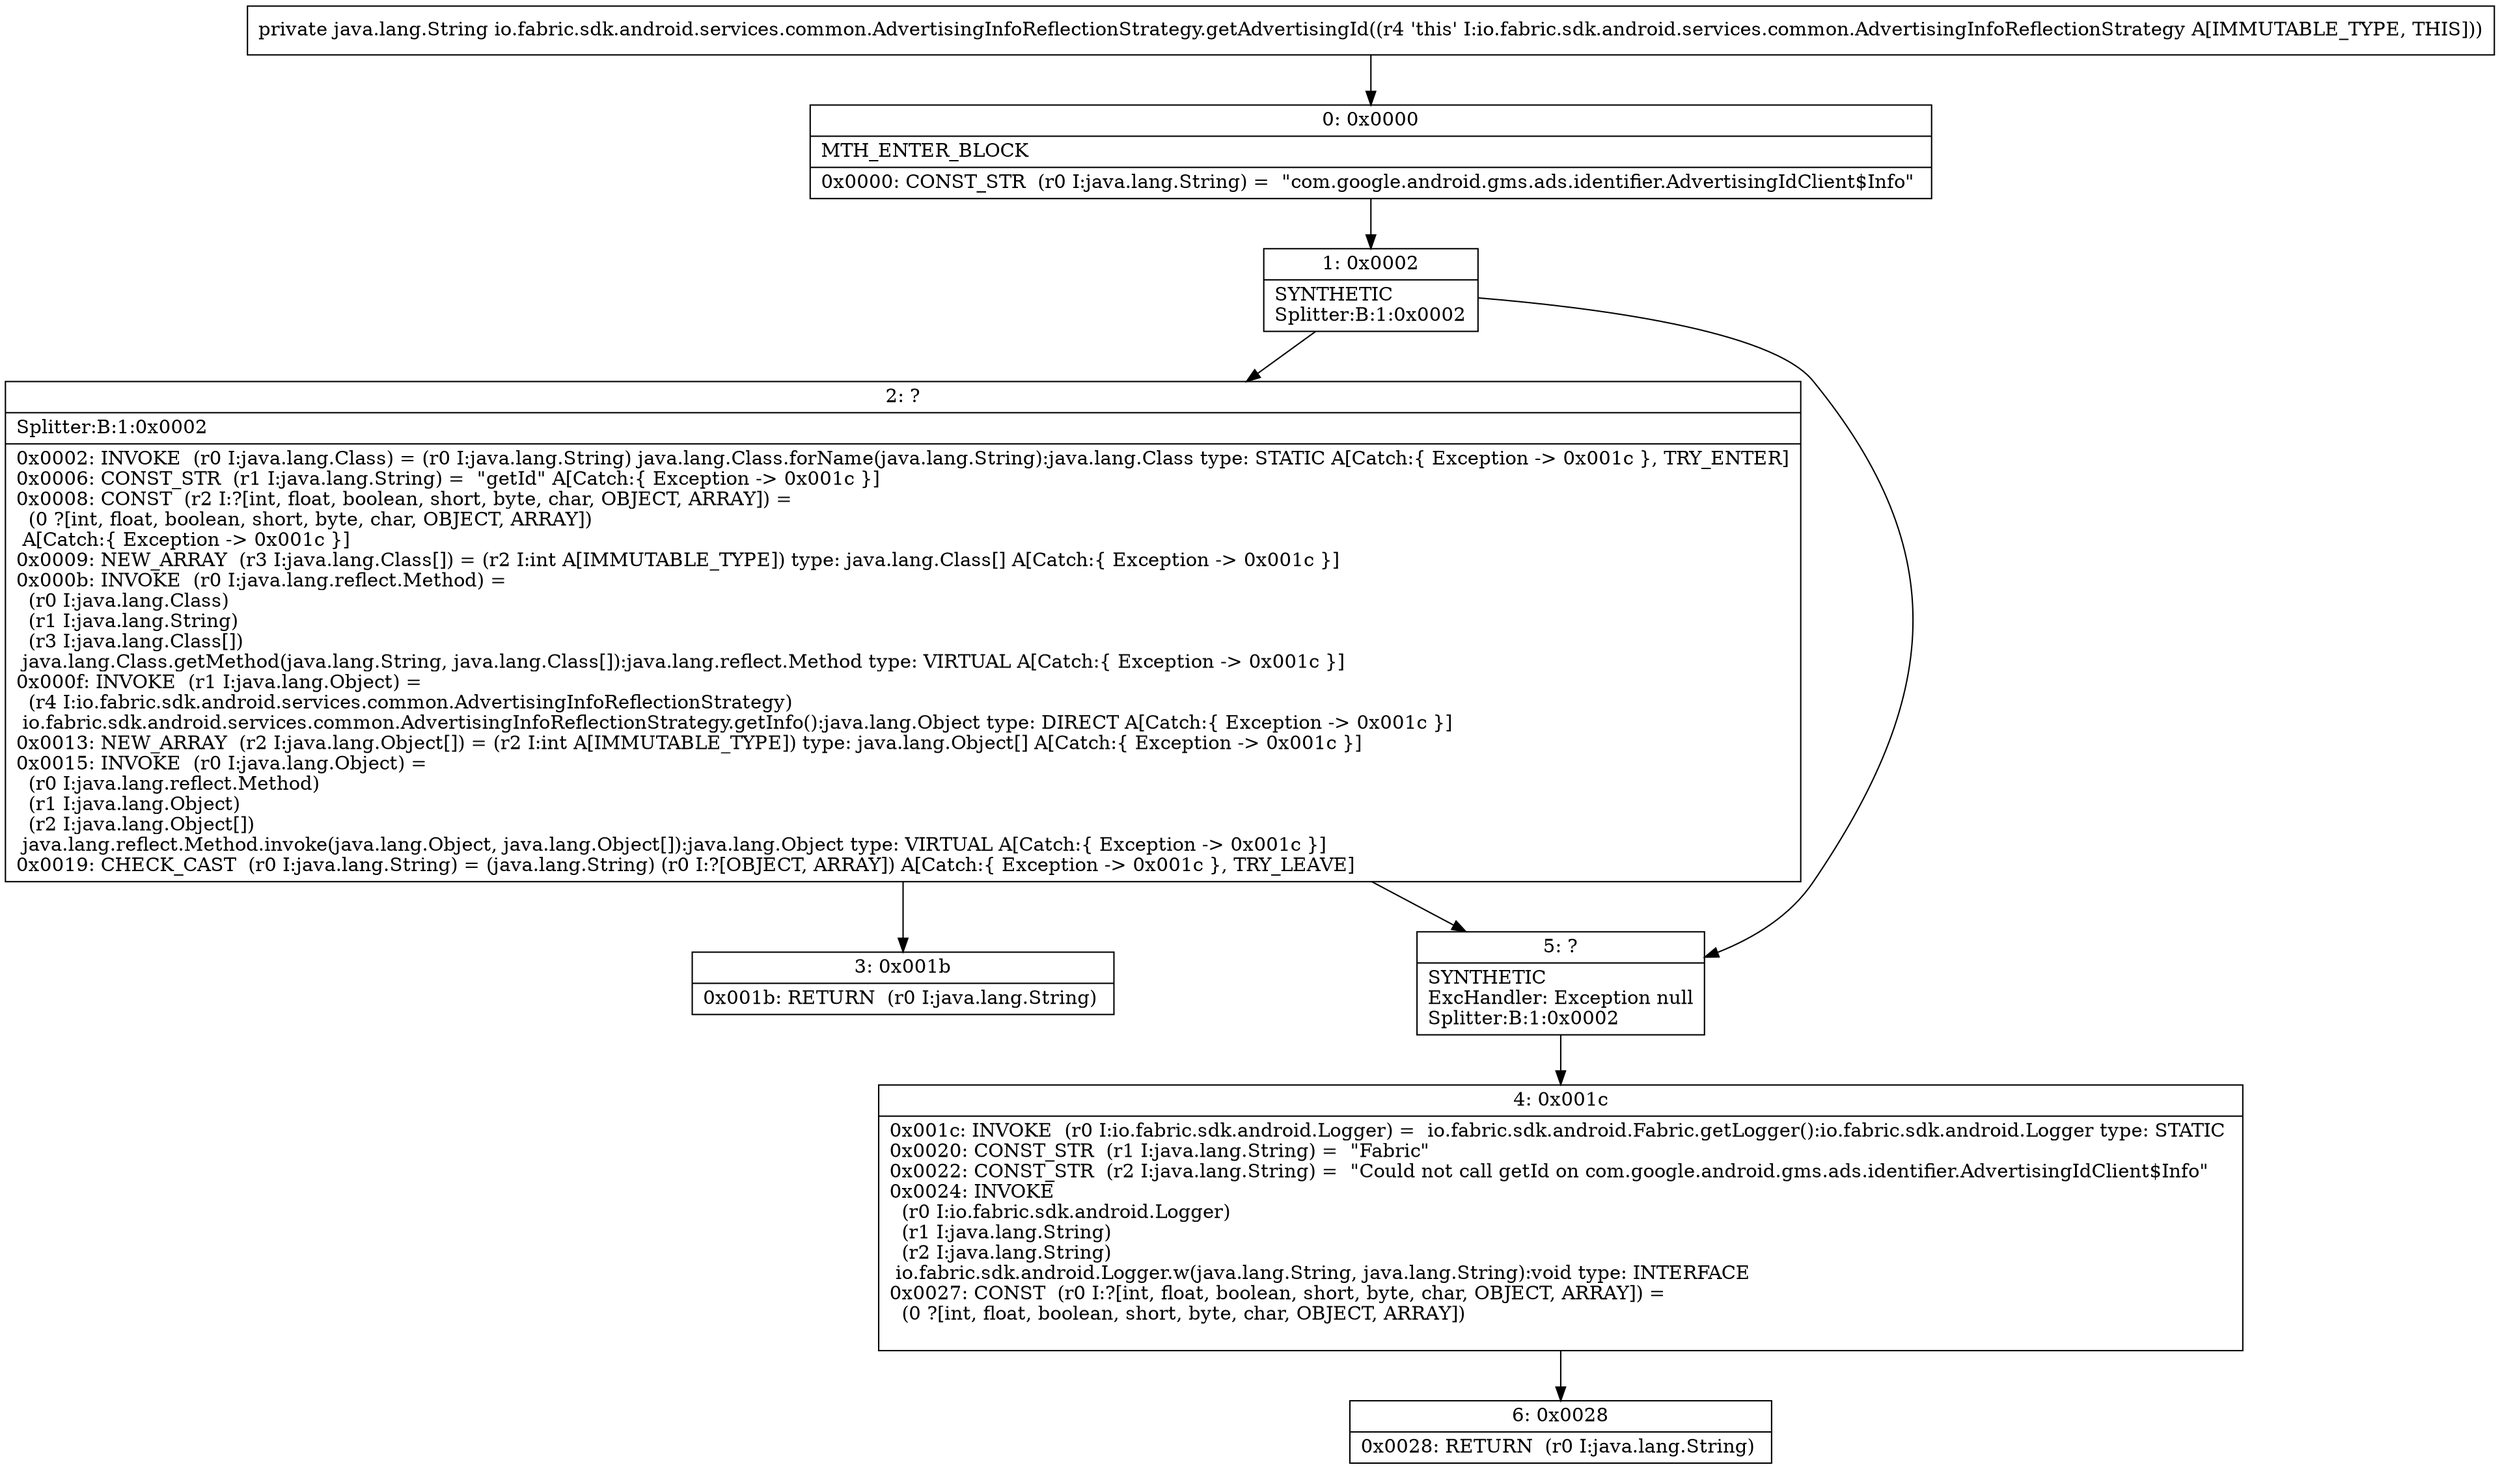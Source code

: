 digraph "CFG forio.fabric.sdk.android.services.common.AdvertisingInfoReflectionStrategy.getAdvertisingId()Ljava\/lang\/String;" {
Node_0 [shape=record,label="{0\:\ 0x0000|MTH_ENTER_BLOCK\l|0x0000: CONST_STR  (r0 I:java.lang.String) =  \"com.google.android.gms.ads.identifier.AdvertisingIdClient$Info\" \l}"];
Node_1 [shape=record,label="{1\:\ 0x0002|SYNTHETIC\lSplitter:B:1:0x0002\l}"];
Node_2 [shape=record,label="{2\:\ ?|Splitter:B:1:0x0002\l|0x0002: INVOKE  (r0 I:java.lang.Class) = (r0 I:java.lang.String) java.lang.Class.forName(java.lang.String):java.lang.Class type: STATIC A[Catch:\{ Exception \-\> 0x001c \}, TRY_ENTER]\l0x0006: CONST_STR  (r1 I:java.lang.String) =  \"getId\" A[Catch:\{ Exception \-\> 0x001c \}]\l0x0008: CONST  (r2 I:?[int, float, boolean, short, byte, char, OBJECT, ARRAY]) = \l  (0 ?[int, float, boolean, short, byte, char, OBJECT, ARRAY])\l A[Catch:\{ Exception \-\> 0x001c \}]\l0x0009: NEW_ARRAY  (r3 I:java.lang.Class[]) = (r2 I:int A[IMMUTABLE_TYPE]) type: java.lang.Class[] A[Catch:\{ Exception \-\> 0x001c \}]\l0x000b: INVOKE  (r0 I:java.lang.reflect.Method) = \l  (r0 I:java.lang.Class)\l  (r1 I:java.lang.String)\l  (r3 I:java.lang.Class[])\l java.lang.Class.getMethod(java.lang.String, java.lang.Class[]):java.lang.reflect.Method type: VIRTUAL A[Catch:\{ Exception \-\> 0x001c \}]\l0x000f: INVOKE  (r1 I:java.lang.Object) = \l  (r4 I:io.fabric.sdk.android.services.common.AdvertisingInfoReflectionStrategy)\l io.fabric.sdk.android.services.common.AdvertisingInfoReflectionStrategy.getInfo():java.lang.Object type: DIRECT A[Catch:\{ Exception \-\> 0x001c \}]\l0x0013: NEW_ARRAY  (r2 I:java.lang.Object[]) = (r2 I:int A[IMMUTABLE_TYPE]) type: java.lang.Object[] A[Catch:\{ Exception \-\> 0x001c \}]\l0x0015: INVOKE  (r0 I:java.lang.Object) = \l  (r0 I:java.lang.reflect.Method)\l  (r1 I:java.lang.Object)\l  (r2 I:java.lang.Object[])\l java.lang.reflect.Method.invoke(java.lang.Object, java.lang.Object[]):java.lang.Object type: VIRTUAL A[Catch:\{ Exception \-\> 0x001c \}]\l0x0019: CHECK_CAST  (r0 I:java.lang.String) = (java.lang.String) (r0 I:?[OBJECT, ARRAY]) A[Catch:\{ Exception \-\> 0x001c \}, TRY_LEAVE]\l}"];
Node_3 [shape=record,label="{3\:\ 0x001b|0x001b: RETURN  (r0 I:java.lang.String) \l}"];
Node_4 [shape=record,label="{4\:\ 0x001c|0x001c: INVOKE  (r0 I:io.fabric.sdk.android.Logger) =  io.fabric.sdk.android.Fabric.getLogger():io.fabric.sdk.android.Logger type: STATIC \l0x0020: CONST_STR  (r1 I:java.lang.String) =  \"Fabric\" \l0x0022: CONST_STR  (r2 I:java.lang.String) =  \"Could not call getId on com.google.android.gms.ads.identifier.AdvertisingIdClient$Info\" \l0x0024: INVOKE  \l  (r0 I:io.fabric.sdk.android.Logger)\l  (r1 I:java.lang.String)\l  (r2 I:java.lang.String)\l io.fabric.sdk.android.Logger.w(java.lang.String, java.lang.String):void type: INTERFACE \l0x0027: CONST  (r0 I:?[int, float, boolean, short, byte, char, OBJECT, ARRAY]) = \l  (0 ?[int, float, boolean, short, byte, char, OBJECT, ARRAY])\l \l}"];
Node_5 [shape=record,label="{5\:\ ?|SYNTHETIC\lExcHandler: Exception null\lSplitter:B:1:0x0002\l}"];
Node_6 [shape=record,label="{6\:\ 0x0028|0x0028: RETURN  (r0 I:java.lang.String) \l}"];
MethodNode[shape=record,label="{private java.lang.String io.fabric.sdk.android.services.common.AdvertisingInfoReflectionStrategy.getAdvertisingId((r4 'this' I:io.fabric.sdk.android.services.common.AdvertisingInfoReflectionStrategy A[IMMUTABLE_TYPE, THIS])) }"];
MethodNode -> Node_0;
Node_0 -> Node_1;
Node_1 -> Node_2;
Node_1 -> Node_5;
Node_2 -> Node_3;
Node_2 -> Node_5;
Node_4 -> Node_6;
Node_5 -> Node_4;
}

